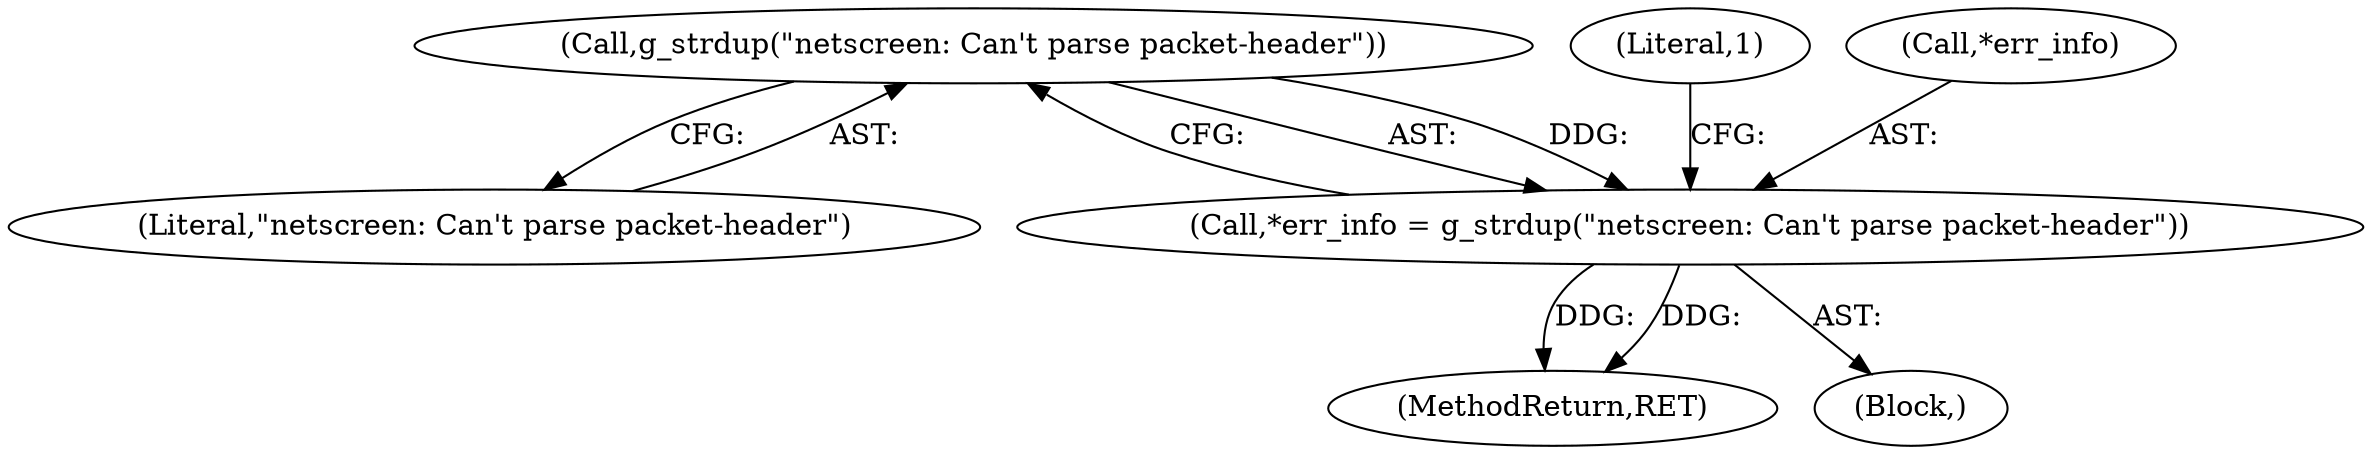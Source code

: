 digraph "0_wireshark_6a140eca7b78b230f1f90a739a32257476513c78_2@API" {
"1000150" [label="(Call,g_strdup(\"netscreen: Can't parse packet-header\"))"];
"1000147" [label="(Call,*err_info = g_strdup(\"netscreen: Can't parse packet-header\"))"];
"1000189" [label="(MethodReturn,RET)"];
"1000154" [label="(Literal,1)"];
"1000150" [label="(Call,g_strdup(\"netscreen: Can't parse packet-header\"))"];
"1000148" [label="(Call,*err_info)"];
"1000147" [label="(Call,*err_info = g_strdup(\"netscreen: Can't parse packet-header\"))"];
"1000142" [label="(Block,)"];
"1000151" [label="(Literal,\"netscreen: Can't parse packet-header\")"];
"1000150" -> "1000147"  [label="AST: "];
"1000150" -> "1000151"  [label="CFG: "];
"1000151" -> "1000150"  [label="AST: "];
"1000147" -> "1000150"  [label="CFG: "];
"1000150" -> "1000147"  [label="DDG: "];
"1000147" -> "1000142"  [label="AST: "];
"1000148" -> "1000147"  [label="AST: "];
"1000154" -> "1000147"  [label="CFG: "];
"1000147" -> "1000189"  [label="DDG: "];
"1000147" -> "1000189"  [label="DDG: "];
}
